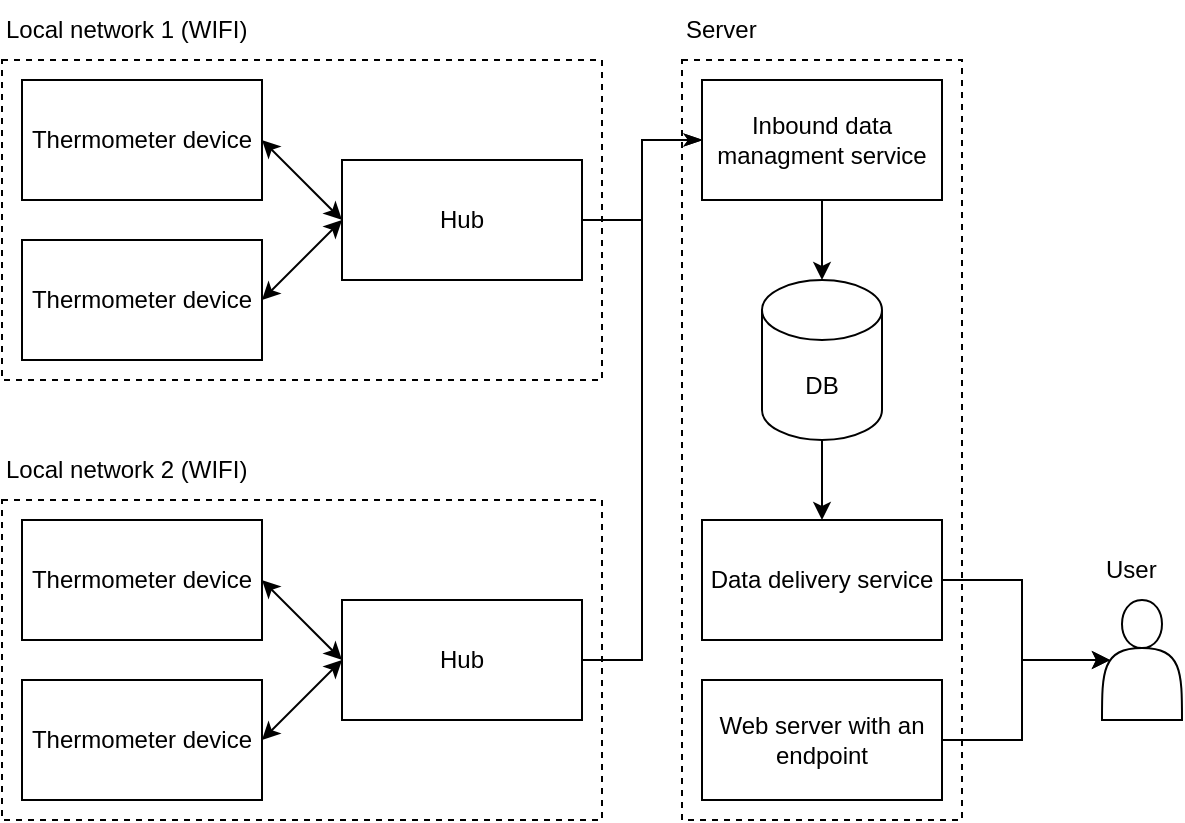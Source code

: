 <mxfile version="15.7.3" type="device" pages="3"><diagram id="PxHtAWvV_F-Nk5oJ4nIm" name="Diagram 1"><mxGraphModel dx="918" dy="729" grid="1" gridSize="10" guides="1" tooltips="1" connect="1" arrows="1" fold="1" page="1" pageScale="1" pageWidth="827" pageHeight="583" math="0" shadow="0"><root><mxCell id="0"/><mxCell id="1" parent="0"/><mxCell id="ynG5NPNzhxDK4v5Ht9Bv-34" value="" style="group" parent="1" vertex="1" connectable="0"><mxGeometry x="380" y="50" width="140" height="410" as="geometry"/></mxCell><mxCell id="ynG5NPNzhxDK4v5Ht9Bv-12" value="" style="rounded=0;whiteSpace=wrap;html=1;dashed=1;fillColor=none;" parent="ynG5NPNzhxDK4v5Ht9Bv-34" vertex="1"><mxGeometry y="30" width="140" height="380" as="geometry"/></mxCell><mxCell id="ynG5NPNzhxDK4v5Ht9Bv-3" value="DB" style="shape=cylinder3;whiteSpace=wrap;html=1;boundedLbl=1;backgroundOutline=1;size=15;" parent="ynG5NPNzhxDK4v5Ht9Bv-34" vertex="1"><mxGeometry x="40" y="140" width="60" height="80" as="geometry"/></mxCell><mxCell id="ynG5NPNzhxDK4v5Ht9Bv-4" value="Inbound data managment service" style="rounded=0;whiteSpace=wrap;html=1;" parent="ynG5NPNzhxDK4v5Ht9Bv-34" vertex="1"><mxGeometry x="10" y="40" width="120" height="60" as="geometry"/></mxCell><mxCell id="ynG5NPNzhxDK4v5Ht9Bv-5" value="Data delivery service" style="rounded=0;whiteSpace=wrap;html=1;" parent="ynG5NPNzhxDK4v5Ht9Bv-34" vertex="1"><mxGeometry x="10" y="260" width="120" height="60" as="geometry"/></mxCell><mxCell id="ynG5NPNzhxDK4v5Ht9Bv-13" value="Server" style="text;html=1;strokeColor=none;fillColor=none;align=left;verticalAlign=middle;whiteSpace=wrap;rounded=0;dashed=1;" parent="ynG5NPNzhxDK4v5Ht9Bv-34" vertex="1"><mxGeometry width="40" height="30" as="geometry"/></mxCell><mxCell id="ynG5NPNzhxDK4v5Ht9Bv-15" value="Web server with an endpoint" style="rounded=0;whiteSpace=wrap;html=1;fillColor=default;" parent="ynG5NPNzhxDK4v5Ht9Bv-34" vertex="1"><mxGeometry x="10" y="340" width="120" height="60" as="geometry"/></mxCell><mxCell id="ynG5NPNzhxDK4v5Ht9Bv-23" value="" style="endArrow=classic;html=1;rounded=0;entryX=0.5;entryY=0;entryDx=0;entryDy=0;entryPerimeter=0;exitX=0.5;exitY=1;exitDx=0;exitDy=0;" parent="ynG5NPNzhxDK4v5Ht9Bv-34" source="ynG5NPNzhxDK4v5Ht9Bv-4" target="ynG5NPNzhxDK4v5Ht9Bv-3" edge="1"><mxGeometry width="50" height="50" relative="1" as="geometry"><mxPoint x="670" y="360" as="sourcePoint"/><mxPoint x="720" y="310" as="targetPoint"/></mxGeometry></mxCell><mxCell id="ynG5NPNzhxDK4v5Ht9Bv-21" value="" style="endArrow=classic;html=1;rounded=0;exitX=0.5;exitY=1;exitDx=0;exitDy=0;exitPerimeter=0;entryX=0.5;entryY=0;entryDx=0;entryDy=0;" parent="ynG5NPNzhxDK4v5Ht9Bv-34" source="ynG5NPNzhxDK4v5Ht9Bv-3" target="ynG5NPNzhxDK4v5Ht9Bv-5" edge="1"><mxGeometry width="50" height="50" relative="1" as="geometry"><mxPoint x="600" y="400" as="sourcePoint"/><mxPoint x="650" y="350" as="targetPoint"/></mxGeometry></mxCell><mxCell id="ynG5NPNzhxDK4v5Ht9Bv-35" value="" style="shape=actor;whiteSpace=wrap;html=1;fillColor=default;" parent="1" vertex="1"><mxGeometry x="590" y="350" width="40" height="60" as="geometry"/></mxCell><mxCell id="ynG5NPNzhxDK4v5Ht9Bv-36" style="edgeStyle=orthogonalEdgeStyle;rounded=0;orthogonalLoop=1;jettySize=auto;html=1;exitX=1;exitY=0.5;exitDx=0;exitDy=0;entryX=0.1;entryY=0.5;entryDx=0;entryDy=0;entryPerimeter=0;" parent="1" source="ynG5NPNzhxDK4v5Ht9Bv-15" target="ynG5NPNzhxDK4v5Ht9Bv-35" edge="1"><mxGeometry relative="1" as="geometry"/></mxCell><mxCell id="ynG5NPNzhxDK4v5Ht9Bv-37" style="edgeStyle=orthogonalEdgeStyle;rounded=0;orthogonalLoop=1;jettySize=auto;html=1;exitX=1;exitY=0.5;exitDx=0;exitDy=0;entryX=0.1;entryY=0.5;entryDx=0;entryDy=0;entryPerimeter=0;" parent="1" source="ynG5NPNzhxDK4v5Ht9Bv-5" target="ynG5NPNzhxDK4v5Ht9Bv-35" edge="1"><mxGeometry relative="1" as="geometry"><mxPoint x="650" y="370" as="targetPoint"/></mxGeometry></mxCell><mxCell id="ynG5NPNzhxDK4v5Ht9Bv-38" value="User" style="text;html=1;strokeColor=none;fillColor=none;align=left;verticalAlign=middle;whiteSpace=wrap;rounded=0;" parent="1" vertex="1"><mxGeometry x="590" y="320" width="30" height="30" as="geometry"/></mxCell><mxCell id="Fd-AYNTpOGKPFYVflcND-12" value="" style="group" vertex="1" connectable="0" parent="1"><mxGeometry x="40" y="50" width="300" height="190" as="geometry"/></mxCell><mxCell id="ynG5NPNzhxDK4v5Ht9Bv-28" value="" style="rounded=0;whiteSpace=wrap;html=1;fillColor=none;dashed=1;" parent="Fd-AYNTpOGKPFYVflcND-12" vertex="1"><mxGeometry y="30" width="300" height="160" as="geometry"/></mxCell><mxCell id="ynG5NPNzhxDK4v5Ht9Bv-1" value="Thermometer device" style="rounded=0;whiteSpace=wrap;html=1;" parent="Fd-AYNTpOGKPFYVflcND-12" vertex="1"><mxGeometry x="10" y="40" width="120" height="60" as="geometry"/></mxCell><mxCell id="ynG5NPNzhxDK4v5Ht9Bv-2" value="Thermometer device" style="rounded=0;whiteSpace=wrap;html=1;" parent="Fd-AYNTpOGKPFYVflcND-12" vertex="1"><mxGeometry x="10" y="120" width="120" height="60" as="geometry"/></mxCell><mxCell id="ynG5NPNzhxDK4v5Ht9Bv-25" value="Hub" style="rounded=0;whiteSpace=wrap;html=1;fillColor=default;" parent="Fd-AYNTpOGKPFYVflcND-12" vertex="1"><mxGeometry x="170" y="80" width="120" height="60" as="geometry"/></mxCell><mxCell id="ynG5NPNzhxDK4v5Ht9Bv-30" value="Local network 1 (WIFI)" style="text;html=1;strokeColor=none;fillColor=none;align=left;verticalAlign=middle;whiteSpace=wrap;rounded=0;dashed=1;" parent="Fd-AYNTpOGKPFYVflcND-12" vertex="1"><mxGeometry width="130" height="30" as="geometry"/></mxCell><mxCell id="Fd-AYNTpOGKPFYVflcND-1" value="" style="endArrow=classic;startArrow=classic;html=1;rounded=0;exitX=1;exitY=0.5;exitDx=0;exitDy=0;entryX=0;entryY=0.5;entryDx=0;entryDy=0;" edge="1" parent="Fd-AYNTpOGKPFYVflcND-12" source="ynG5NPNzhxDK4v5Ht9Bv-1" target="ynG5NPNzhxDK4v5Ht9Bv-25"><mxGeometry width="50" height="50" as="geometry"><mxPoint x="140" y="100" as="sourcePoint"/><mxPoint x="190" y="50" as="targetPoint"/></mxGeometry></mxCell><mxCell id="Fd-AYNTpOGKPFYVflcND-2" value="" style="endArrow=classic;startArrow=classic;html=1;rounded=0;entryX=0;entryY=0.5;entryDx=0;entryDy=0;exitX=1;exitY=0.5;exitDx=0;exitDy=0;" edge="1" parent="Fd-AYNTpOGKPFYVflcND-12" source="ynG5NPNzhxDK4v5Ht9Bv-2" target="ynG5NPNzhxDK4v5Ht9Bv-25"><mxGeometry width="50" height="50" as="geometry"><mxPoint x="150" y="170" as="sourcePoint"/><mxPoint x="200" y="120" as="targetPoint"/></mxGeometry></mxCell><mxCell id="Fd-AYNTpOGKPFYVflcND-13" value="" style="group" vertex="1" connectable="0" parent="1"><mxGeometry x="40" y="270" width="300" height="190" as="geometry"/></mxCell><mxCell id="Fd-AYNTpOGKPFYVflcND-14" value="" style="rounded=0;whiteSpace=wrap;html=1;fillColor=none;dashed=1;" vertex="1" parent="Fd-AYNTpOGKPFYVflcND-13"><mxGeometry y="30" width="300" height="160" as="geometry"/></mxCell><mxCell id="Fd-AYNTpOGKPFYVflcND-15" value="Thermometer device" style="rounded=0;whiteSpace=wrap;html=1;" vertex="1" parent="Fd-AYNTpOGKPFYVflcND-13"><mxGeometry x="10" y="40" width="120" height="60" as="geometry"/></mxCell><mxCell id="Fd-AYNTpOGKPFYVflcND-16" value="Thermometer device" style="rounded=0;whiteSpace=wrap;html=1;" vertex="1" parent="Fd-AYNTpOGKPFYVflcND-13"><mxGeometry x="10" y="120" width="120" height="60" as="geometry"/></mxCell><mxCell id="Fd-AYNTpOGKPFYVflcND-17" value="Hub" style="rounded=0;whiteSpace=wrap;html=1;fillColor=default;" vertex="1" parent="Fd-AYNTpOGKPFYVflcND-13"><mxGeometry x="170" y="80" width="120" height="60" as="geometry"/></mxCell><mxCell id="Fd-AYNTpOGKPFYVflcND-18" value="Local network 2 (WIFI)" style="text;html=1;strokeColor=none;fillColor=none;align=left;verticalAlign=middle;whiteSpace=wrap;rounded=0;dashed=1;" vertex="1" parent="Fd-AYNTpOGKPFYVflcND-13"><mxGeometry width="130" height="30" as="geometry"/></mxCell><mxCell id="Fd-AYNTpOGKPFYVflcND-19" value="" style="endArrow=classic;startArrow=classic;html=1;rounded=0;exitX=1;exitY=0.5;exitDx=0;exitDy=0;entryX=0;entryY=0.5;entryDx=0;entryDy=0;" edge="1" parent="Fd-AYNTpOGKPFYVflcND-13" source="Fd-AYNTpOGKPFYVflcND-15" target="Fd-AYNTpOGKPFYVflcND-17"><mxGeometry width="50" height="50" as="geometry"><mxPoint x="140" y="100" as="sourcePoint"/><mxPoint x="190" y="50" as="targetPoint"/></mxGeometry></mxCell><mxCell id="Fd-AYNTpOGKPFYVflcND-20" value="" style="endArrow=classic;startArrow=classic;html=1;rounded=0;entryX=0;entryY=0.5;entryDx=0;entryDy=0;exitX=1;exitY=0.5;exitDx=0;exitDy=0;" edge="1" parent="Fd-AYNTpOGKPFYVflcND-13" source="Fd-AYNTpOGKPFYVflcND-16" target="Fd-AYNTpOGKPFYVflcND-17"><mxGeometry width="50" height="50" as="geometry"><mxPoint x="150" y="170" as="sourcePoint"/><mxPoint x="200" y="120" as="targetPoint"/></mxGeometry></mxCell><mxCell id="Fd-AYNTpOGKPFYVflcND-24" style="edgeStyle=orthogonalEdgeStyle;rounded=0;orthogonalLoop=1;jettySize=auto;html=1;exitX=1;exitY=0.5;exitDx=0;exitDy=0;entryX=0;entryY=0.5;entryDx=0;entryDy=0;endArrow=classicThin;endFill=1;" edge="1" parent="1" source="ynG5NPNzhxDK4v5Ht9Bv-25" target="ynG5NPNzhxDK4v5Ht9Bv-4"><mxGeometry relative="1" as="geometry"/></mxCell><mxCell id="Fd-AYNTpOGKPFYVflcND-25" style="edgeStyle=orthogonalEdgeStyle;rounded=0;orthogonalLoop=1;jettySize=auto;html=1;exitX=1;exitY=0.5;exitDx=0;exitDy=0;entryX=0;entryY=0.5;entryDx=0;entryDy=0;endArrow=classicThin;endFill=1;" edge="1" parent="1" source="Fd-AYNTpOGKPFYVflcND-17" target="ynG5NPNzhxDK4v5Ht9Bv-4"><mxGeometry relative="1" as="geometry"/></mxCell></root></mxGraphModel></diagram><diagram id="8ppPdShp6h3tKZuI49gc" name="Diagram 2"><mxGraphModel dx="1102" dy="875" grid="1" gridSize="10" guides="1" tooltips="1" connect="1" arrows="1" fold="1" page="1" pageScale="1" pageWidth="827" pageHeight="583" math="0" shadow="0"><root><mxCell id="0"/><mxCell id="1" parent="0"/><mxCell id="6iix-ZqoETpzw_19JBuB-1" style="edgeStyle=orthogonalEdgeStyle;rounded=0;orthogonalLoop=1;jettySize=auto;html=1;exitX=1;exitY=0.5;exitDx=0;exitDy=0;entryX=0;entryY=0.5;entryDx=0;entryDy=0;" parent="1" source="6iix-ZqoETpzw_19JBuB-27" target="6iix-ZqoETpzw_19JBuB-5" edge="1"><mxGeometry relative="1" as="geometry"><mxPoint x="370" y="160" as="sourcePoint"/><Array as="points"><mxPoint x="375" y="120"/></Array></mxGeometry></mxCell><mxCell id="6iix-ZqoETpzw_19JBuB-2" value="" style="group" parent="1" vertex="1" connectable="0"><mxGeometry x="430" y="50" width="140" height="410" as="geometry"/></mxCell><mxCell id="6iix-ZqoETpzw_19JBuB-3" value="" style="rounded=0;whiteSpace=wrap;html=1;dashed=1;fillColor=none;" parent="6iix-ZqoETpzw_19JBuB-2" vertex="1"><mxGeometry y="30" width="140" height="380" as="geometry"/></mxCell><mxCell id="6iix-ZqoETpzw_19JBuB-4" value="DB" style="shape=cylinder3;whiteSpace=wrap;html=1;boundedLbl=1;backgroundOutline=1;size=15;" parent="6iix-ZqoETpzw_19JBuB-2" vertex="1"><mxGeometry x="40" y="140" width="60" height="80" as="geometry"/></mxCell><mxCell id="6iix-ZqoETpzw_19JBuB-5" value="Inbound data managment service" style="rounded=0;whiteSpace=wrap;html=1;" parent="6iix-ZqoETpzw_19JBuB-2" vertex="1"><mxGeometry x="10" y="40" width="120" height="60" as="geometry"/></mxCell><mxCell id="6iix-ZqoETpzw_19JBuB-6" value="Data delivery service" style="rounded=0;whiteSpace=wrap;html=1;" parent="6iix-ZqoETpzw_19JBuB-2" vertex="1"><mxGeometry x="10" y="260" width="120" height="60" as="geometry"/></mxCell><mxCell id="6iix-ZqoETpzw_19JBuB-7" value="Server" style="text;html=1;strokeColor=none;fillColor=none;align=left;verticalAlign=middle;whiteSpace=wrap;rounded=0;dashed=1;" parent="6iix-ZqoETpzw_19JBuB-2" vertex="1"><mxGeometry width="40" height="30" as="geometry"/></mxCell><mxCell id="6iix-ZqoETpzw_19JBuB-8" value="Web server with an endpoint" style="rounded=0;whiteSpace=wrap;html=1;fillColor=default;" parent="6iix-ZqoETpzw_19JBuB-2" vertex="1"><mxGeometry x="10" y="340" width="120" height="60" as="geometry"/></mxCell><mxCell id="6iix-ZqoETpzw_19JBuB-9" value="" style="endArrow=classic;html=1;rounded=0;entryX=0.5;entryY=0;entryDx=0;entryDy=0;entryPerimeter=0;exitX=0.5;exitY=1;exitDx=0;exitDy=0;" parent="6iix-ZqoETpzw_19JBuB-2" source="6iix-ZqoETpzw_19JBuB-5" target="6iix-ZqoETpzw_19JBuB-4" edge="1"><mxGeometry width="50" height="50" relative="1" as="geometry"><mxPoint x="670" y="360" as="sourcePoint"/><mxPoint x="720" y="310" as="targetPoint"/></mxGeometry></mxCell><mxCell id="6iix-ZqoETpzw_19JBuB-10" value="" style="endArrow=classic;html=1;rounded=0;exitX=0.5;exitY=1;exitDx=0;exitDy=0;exitPerimeter=0;entryX=0.5;entryY=0;entryDx=0;entryDy=0;" parent="6iix-ZqoETpzw_19JBuB-2" source="6iix-ZqoETpzw_19JBuB-4" target="6iix-ZqoETpzw_19JBuB-6" edge="1"><mxGeometry width="50" height="50" relative="1" as="geometry"><mxPoint x="600" y="400" as="sourcePoint"/><mxPoint x="650" y="350" as="targetPoint"/></mxGeometry></mxCell><mxCell id="6iix-ZqoETpzw_19JBuB-11" value="" style="shape=actor;whiteSpace=wrap;html=1;fillColor=default;" parent="1" vertex="1"><mxGeometry x="640" y="350" width="40" height="60" as="geometry"/></mxCell><mxCell id="6iix-ZqoETpzw_19JBuB-12" style="edgeStyle=orthogonalEdgeStyle;rounded=0;orthogonalLoop=1;jettySize=auto;html=1;exitX=1;exitY=0.5;exitDx=0;exitDy=0;entryX=0.1;entryY=0.5;entryDx=0;entryDy=0;entryPerimeter=0;" parent="1" source="6iix-ZqoETpzw_19JBuB-8" target="6iix-ZqoETpzw_19JBuB-11" edge="1"><mxGeometry relative="1" as="geometry"/></mxCell><mxCell id="6iix-ZqoETpzw_19JBuB-13" style="edgeStyle=orthogonalEdgeStyle;rounded=0;orthogonalLoop=1;jettySize=auto;html=1;exitX=1;exitY=0.5;exitDx=0;exitDy=0;entryX=0.1;entryY=0.5;entryDx=0;entryDy=0;entryPerimeter=0;" parent="1" source="6iix-ZqoETpzw_19JBuB-6" target="6iix-ZqoETpzw_19JBuB-11" edge="1"><mxGeometry relative="1" as="geometry"><mxPoint x="700" y="370" as="targetPoint"/></mxGeometry></mxCell><mxCell id="6iix-ZqoETpzw_19JBuB-14" value="User" style="text;html=1;strokeColor=none;fillColor=none;align=left;verticalAlign=middle;whiteSpace=wrap;rounded=0;" parent="1" vertex="1"><mxGeometry x="640" y="320" width="30" height="30" as="geometry"/></mxCell><mxCell id="6iix-ZqoETpzw_19JBuB-15" value="" style="group" parent="1" vertex="1" connectable="0"><mxGeometry x="260" y="205" width="130" height="100" as="geometry"/></mxCell><mxCell id="6iix-ZqoETpzw_19JBuB-16" value="" style="rounded=0;whiteSpace=wrap;html=1;dashed=1;fillColor=none;" parent="6iix-ZqoETpzw_19JBuB-15" vertex="1"><mxGeometry y="30" width="130" height="70" as="geometry"/></mxCell><mxCell id="6iix-ZqoETpzw_19JBuB-17" value="Thermometer device" style="rounded=0;whiteSpace=wrap;html=1;" parent="6iix-ZqoETpzw_19JBuB-15" vertex="1"><mxGeometry x="5" y="35" width="120" height="60" as="geometry"/></mxCell><mxCell id="6iix-ZqoETpzw_19JBuB-18" value="Local network 2 (WIFI)" style="text;html=1;strokeColor=none;fillColor=none;align=left;verticalAlign=middle;whiteSpace=wrap;rounded=0;dashed=1;" parent="6iix-ZqoETpzw_19JBuB-15" vertex="1"><mxGeometry width="130" height="30" as="geometry"/></mxCell><mxCell id="6iix-ZqoETpzw_19JBuB-19" value="" style="group" parent="1" vertex="1" connectable="0"><mxGeometry x="260" y="360" width="130" height="100" as="geometry"/></mxCell><mxCell id="6iix-ZqoETpzw_19JBuB-20" value="" style="rounded=0;whiteSpace=wrap;html=1;dashed=1;fillColor=none;" parent="6iix-ZqoETpzw_19JBuB-19" vertex="1"><mxGeometry y="30" width="130" height="70" as="geometry"/></mxCell><mxCell id="6iix-ZqoETpzw_19JBuB-21" value="Thermometer device" style="rounded=0;whiteSpace=wrap;html=1;" parent="6iix-ZqoETpzw_19JBuB-19" vertex="1"><mxGeometry x="5" y="35" width="120" height="60" as="geometry"/></mxCell><mxCell id="6iix-ZqoETpzw_19JBuB-22" value="Local network 3 (WIFI)" style="text;html=1;strokeColor=none;fillColor=none;align=left;verticalAlign=middle;whiteSpace=wrap;rounded=0;dashed=1;" parent="6iix-ZqoETpzw_19JBuB-19" vertex="1"><mxGeometry width="130" height="30" as="geometry"/></mxCell><mxCell id="6iix-ZqoETpzw_19JBuB-23" style="edgeStyle=orthogonalEdgeStyle;rounded=0;orthogonalLoop=1;jettySize=auto;html=1;exitX=1;exitY=0.5;exitDx=0;exitDy=0;entryX=0;entryY=0.5;entryDx=0;entryDy=0;" parent="1" source="6iix-ZqoETpzw_19JBuB-17" target="6iix-ZqoETpzw_19JBuB-5" edge="1"><mxGeometry relative="1" as="geometry"><Array as="points"><mxPoint x="410" y="270"/><mxPoint x="410" y="120"/></Array></mxGeometry></mxCell><mxCell id="6iix-ZqoETpzw_19JBuB-24" style="edgeStyle=orthogonalEdgeStyle;rounded=0;orthogonalLoop=1;jettySize=auto;html=1;exitX=1;exitY=0.5;exitDx=0;exitDy=0;entryX=0;entryY=0.5;entryDx=0;entryDy=0;" parent="1" source="6iix-ZqoETpzw_19JBuB-21" target="6iix-ZqoETpzw_19JBuB-5" edge="1"><mxGeometry relative="1" as="geometry"><Array as="points"><mxPoint x="410" y="425"/><mxPoint x="410" y="120"/></Array></mxGeometry></mxCell><mxCell id="6iix-ZqoETpzw_19JBuB-25" value="" style="group" parent="1" vertex="1" connectable="0"><mxGeometry x="260" y="50" width="130" height="100" as="geometry"/></mxCell><mxCell id="6iix-ZqoETpzw_19JBuB-26" value="" style="rounded=0;whiteSpace=wrap;html=1;dashed=1;fillColor=none;" parent="6iix-ZqoETpzw_19JBuB-25" vertex="1"><mxGeometry y="30" width="130" height="70" as="geometry"/></mxCell><mxCell id="6iix-ZqoETpzw_19JBuB-27" value="Thermometer device" style="rounded=0;whiteSpace=wrap;html=1;" parent="6iix-ZqoETpzw_19JBuB-25" vertex="1"><mxGeometry x="5" y="35" width="120" height="60" as="geometry"/></mxCell><mxCell id="6iix-ZqoETpzw_19JBuB-28" value="Local network 1 (WIFI)" style="text;html=1;strokeColor=none;fillColor=none;align=left;verticalAlign=middle;whiteSpace=wrap;rounded=0;dashed=1;" parent="6iix-ZqoETpzw_19JBuB-25" vertex="1"><mxGeometry width="130" height="30" as="geometry"/></mxCell></root></mxGraphModel></diagram><diagram id="6lyGhV6raUrbL1vOfDZZ" name="Diagram 3"><mxGraphModel dx="1296" dy="1029" grid="1" gridSize="10" guides="1" tooltips="1" connect="1" arrows="1" fold="1" page="1" pageScale="1" pageWidth="827" pageHeight="583" math="0" shadow="0"><root><mxCell id="0"/><mxCell id="1" parent="0"/><mxCell id="SqvhF03JrKHGtB577Yl5-1" style="edgeStyle=orthogonalEdgeStyle;rounded=0;orthogonalLoop=1;jettySize=auto;html=1;exitX=1;exitY=0.5;exitDx=0;exitDy=0;entryX=0;entryY=0.5;entryDx=0;entryDy=0;" parent="1" source="Nmxx65GM6eP02Z1VLYLg-5" target="SqvhF03JrKHGtB577Yl5-13" edge="1"><mxGeometry relative="1" as="geometry"><Array as="points"><mxPoint x="410" y="160"/><mxPoint x="410" y="120"/></Array><mxPoint x="380" y="160" as="sourcePoint"/></mxGeometry></mxCell><mxCell id="SqvhF03JrKHGtB577Yl5-10" value="" style="group" parent="1" vertex="1" connectable="0"><mxGeometry x="430" y="50" width="140" height="410" as="geometry"/></mxCell><mxCell id="SqvhF03JrKHGtB577Yl5-11" value="" style="rounded=0;whiteSpace=wrap;html=1;dashed=1;fillColor=none;" parent="SqvhF03JrKHGtB577Yl5-10" vertex="1"><mxGeometry y="30" width="140" height="380" as="geometry"/></mxCell><mxCell id="SqvhF03JrKHGtB577Yl5-12" value="DB" style="shape=cylinder3;whiteSpace=wrap;html=1;boundedLbl=1;backgroundOutline=1;size=15;" parent="SqvhF03JrKHGtB577Yl5-10" vertex="1"><mxGeometry x="40" y="140" width="60" height="80" as="geometry"/></mxCell><mxCell id="SqvhF03JrKHGtB577Yl5-13" value="Inbound data managment service" style="rounded=0;whiteSpace=wrap;html=1;" parent="SqvhF03JrKHGtB577Yl5-10" vertex="1"><mxGeometry x="10" y="40" width="120" height="60" as="geometry"/></mxCell><mxCell id="SqvhF03JrKHGtB577Yl5-14" value="Inbound data managment service" style="rounded=0;whiteSpace=wrap;html=1;" parent="SqvhF03JrKHGtB577Yl5-10" vertex="1"><mxGeometry x="10" y="260" width="120" height="60" as="geometry"/></mxCell><mxCell id="SqvhF03JrKHGtB577Yl5-15" value="Server" style="text;html=1;strokeColor=none;fillColor=none;align=left;verticalAlign=middle;whiteSpace=wrap;rounded=0;dashed=1;" parent="SqvhF03JrKHGtB577Yl5-10" vertex="1"><mxGeometry width="40" height="30" as="geometry"/></mxCell><mxCell id="SqvhF03JrKHGtB577Yl5-16" value="Web server with an endpoint" style="rounded=0;whiteSpace=wrap;html=1;fillColor=default;" parent="SqvhF03JrKHGtB577Yl5-10" vertex="1"><mxGeometry x="10" y="340" width="120" height="60" as="geometry"/></mxCell><mxCell id="SqvhF03JrKHGtB577Yl5-17" value="" style="endArrow=classic;html=1;rounded=0;entryX=0.5;entryY=0;entryDx=0;entryDy=0;entryPerimeter=0;exitX=0.5;exitY=1;exitDx=0;exitDy=0;" parent="SqvhF03JrKHGtB577Yl5-10" source="SqvhF03JrKHGtB577Yl5-13" target="SqvhF03JrKHGtB577Yl5-12" edge="1"><mxGeometry width="50" height="50" relative="1" as="geometry"><mxPoint x="670" y="360" as="sourcePoint"/><mxPoint x="720" y="310" as="targetPoint"/></mxGeometry></mxCell><mxCell id="SqvhF03JrKHGtB577Yl5-18" value="" style="endArrow=classic;html=1;rounded=0;exitX=0.5;exitY=1;exitDx=0;exitDy=0;exitPerimeter=0;entryX=0.5;entryY=0;entryDx=0;entryDy=0;" parent="SqvhF03JrKHGtB577Yl5-10" source="SqvhF03JrKHGtB577Yl5-12" target="SqvhF03JrKHGtB577Yl5-14" edge="1"><mxGeometry width="50" height="50" relative="1" as="geometry"><mxPoint x="600" y="400" as="sourcePoint"/><mxPoint x="650" y="350" as="targetPoint"/></mxGeometry></mxCell><mxCell id="SqvhF03JrKHGtB577Yl5-19" value="" style="shape=actor;whiteSpace=wrap;html=1;fillColor=default;" parent="1" vertex="1"><mxGeometry x="640" y="350" width="40" height="60" as="geometry"/></mxCell><mxCell id="SqvhF03JrKHGtB577Yl5-20" style="edgeStyle=orthogonalEdgeStyle;rounded=0;orthogonalLoop=1;jettySize=auto;html=1;exitX=1;exitY=0.5;exitDx=0;exitDy=0;entryX=0.1;entryY=0.5;entryDx=0;entryDy=0;entryPerimeter=0;" parent="1" source="SqvhF03JrKHGtB577Yl5-16" target="SqvhF03JrKHGtB577Yl5-19" edge="1"><mxGeometry relative="1" as="geometry"/></mxCell><mxCell id="SqvhF03JrKHGtB577Yl5-21" style="edgeStyle=orthogonalEdgeStyle;rounded=0;orthogonalLoop=1;jettySize=auto;html=1;exitX=1;exitY=0.5;exitDx=0;exitDy=0;entryX=0.1;entryY=0.5;entryDx=0;entryDy=0;entryPerimeter=0;" parent="1" source="SqvhF03JrKHGtB577Yl5-14" target="SqvhF03JrKHGtB577Yl5-19" edge="1"><mxGeometry relative="1" as="geometry"><mxPoint x="710" y="370" as="targetPoint"/></mxGeometry></mxCell><mxCell id="SqvhF03JrKHGtB577Yl5-22" value="User" style="text;html=1;strokeColor=none;fillColor=none;align=left;verticalAlign=middle;whiteSpace=wrap;rounded=0;" parent="1" vertex="1"><mxGeometry x="640" y="320" width="30" height="30" as="geometry"/></mxCell><mxCell id="SqvhF03JrKHGtB577Yl5-23" value="" style="group" parent="1" vertex="1" connectable="0"><mxGeometry x="90" y="260" width="130" height="100" as="geometry"/></mxCell><mxCell id="SqvhF03JrKHGtB577Yl5-24" value="" style="rounded=0;whiteSpace=wrap;html=1;dashed=1;fillColor=none;" parent="SqvhF03JrKHGtB577Yl5-23" vertex="1"><mxGeometry y="30" width="130" height="70" as="geometry"/></mxCell><mxCell id="SqvhF03JrKHGtB577Yl5-25" value="Thermometer device" style="rounded=0;whiteSpace=wrap;html=1;" parent="SqvhF03JrKHGtB577Yl5-23" vertex="1"><mxGeometry x="5" y="35" width="120" height="60" as="geometry"/></mxCell><mxCell id="SqvhF03JrKHGtB577Yl5-26" value="Local network 2 (WIFI)" style="text;html=1;strokeColor=none;fillColor=none;align=left;verticalAlign=middle;whiteSpace=wrap;rounded=0;dashed=1;" parent="SqvhF03JrKHGtB577Yl5-23" vertex="1"><mxGeometry width="130" height="30" as="geometry"/></mxCell><mxCell id="SqvhF03JrKHGtB577Yl5-27" value="" style="group" parent="1" vertex="1" connectable="0"><mxGeometry x="90" y="370" width="130" height="100" as="geometry"/></mxCell><mxCell id="SqvhF03JrKHGtB577Yl5-28" value="" style="rounded=0;whiteSpace=wrap;html=1;dashed=1;fillColor=none;" parent="SqvhF03JrKHGtB577Yl5-27" vertex="1"><mxGeometry y="30" width="130" height="70" as="geometry"/></mxCell><mxCell id="SqvhF03JrKHGtB577Yl5-29" value="Thermometer device" style="rounded=0;whiteSpace=wrap;html=1;" parent="SqvhF03JrKHGtB577Yl5-27" vertex="1"><mxGeometry x="5" y="35" width="120" height="60" as="geometry"/></mxCell><mxCell id="SqvhF03JrKHGtB577Yl5-30" value="Local network 3 (WIFI)" style="text;html=1;strokeColor=none;fillColor=none;align=left;verticalAlign=middle;whiteSpace=wrap;rounded=0;dashed=1;" parent="SqvhF03JrKHGtB577Yl5-27" vertex="1"><mxGeometry width="130" height="30" as="geometry"/></mxCell><mxCell id="SqvhF03JrKHGtB577Yl5-31" style="edgeStyle=orthogonalEdgeStyle;rounded=0;orthogonalLoop=1;jettySize=auto;html=1;exitX=1;exitY=0.5;exitDx=0;exitDy=0;entryX=0;entryY=0.5;entryDx=0;entryDy=0;" parent="1" source="SqvhF03JrKHGtB577Yl5-25" target="SqvhF03JrKHGtB577Yl5-13" edge="1"><mxGeometry relative="1" as="geometry"><Array as="points"><mxPoint x="410" y="315"/><mxPoint x="410" y="120"/></Array></mxGeometry></mxCell><mxCell id="SqvhF03JrKHGtB577Yl5-32" style="edgeStyle=orthogonalEdgeStyle;rounded=0;orthogonalLoop=1;jettySize=auto;html=1;exitX=1;exitY=0.5;exitDx=0;exitDy=0;entryX=0;entryY=0.5;entryDx=0;entryDy=0;" parent="1" source="SqvhF03JrKHGtB577Yl5-29" target="SqvhF03JrKHGtB577Yl5-13" edge="1"><mxGeometry relative="1" as="geometry"><Array as="points"><mxPoint x="410" y="425"/><mxPoint x="410" y="120"/></Array></mxGeometry></mxCell><mxCell id="Nmxx65GM6eP02Z1VLYLg-1" value="" style="group" vertex="1" connectable="0" parent="1"><mxGeometry x="90" y="50" width="300" height="190" as="geometry"/></mxCell><mxCell id="Nmxx65GM6eP02Z1VLYLg-2" value="" style="rounded=0;whiteSpace=wrap;html=1;fillColor=none;dashed=1;" vertex="1" parent="Nmxx65GM6eP02Z1VLYLg-1"><mxGeometry y="30" width="300" height="160" as="geometry"/></mxCell><mxCell id="Nmxx65GM6eP02Z1VLYLg-3" value="Thermometer device" style="rounded=0;whiteSpace=wrap;html=1;" vertex="1" parent="Nmxx65GM6eP02Z1VLYLg-1"><mxGeometry x="10" y="40" width="120" height="60" as="geometry"/></mxCell><mxCell id="Nmxx65GM6eP02Z1VLYLg-4" value="Thermometer device" style="rounded=0;whiteSpace=wrap;html=1;" vertex="1" parent="Nmxx65GM6eP02Z1VLYLg-1"><mxGeometry x="10" y="120" width="120" height="60" as="geometry"/></mxCell><mxCell id="Nmxx65GM6eP02Z1VLYLg-5" value="Hub" style="rounded=0;whiteSpace=wrap;html=1;fillColor=default;" vertex="1" parent="Nmxx65GM6eP02Z1VLYLg-1"><mxGeometry x="170" y="80" width="120" height="60" as="geometry"/></mxCell><mxCell id="Nmxx65GM6eP02Z1VLYLg-6" value="Local network 1 (WIFI)" style="text;html=1;strokeColor=none;fillColor=none;align=left;verticalAlign=middle;whiteSpace=wrap;rounded=0;dashed=1;" vertex="1" parent="Nmxx65GM6eP02Z1VLYLg-1"><mxGeometry width="130" height="30" as="geometry"/></mxCell><mxCell id="Nmxx65GM6eP02Z1VLYLg-7" value="" style="endArrow=classic;startArrow=classic;html=1;rounded=0;exitX=1;exitY=0.5;exitDx=0;exitDy=0;entryX=0;entryY=0.5;entryDx=0;entryDy=0;" edge="1" parent="Nmxx65GM6eP02Z1VLYLg-1" source="Nmxx65GM6eP02Z1VLYLg-3" target="Nmxx65GM6eP02Z1VLYLg-5"><mxGeometry width="50" height="50" as="geometry"><mxPoint x="140" y="100" as="sourcePoint"/><mxPoint x="190" y="50" as="targetPoint"/></mxGeometry></mxCell><mxCell id="Nmxx65GM6eP02Z1VLYLg-8" value="" style="endArrow=classic;startArrow=classic;html=1;rounded=0;entryX=0;entryY=0.5;entryDx=0;entryDy=0;exitX=1;exitY=0.5;exitDx=0;exitDy=0;" edge="1" parent="Nmxx65GM6eP02Z1VLYLg-1" source="Nmxx65GM6eP02Z1VLYLg-4" target="Nmxx65GM6eP02Z1VLYLg-5"><mxGeometry width="50" height="50" as="geometry"><mxPoint x="150" y="170" as="sourcePoint"/><mxPoint x="200" y="120" as="targetPoint"/></mxGeometry></mxCell></root></mxGraphModel></diagram></mxfile>